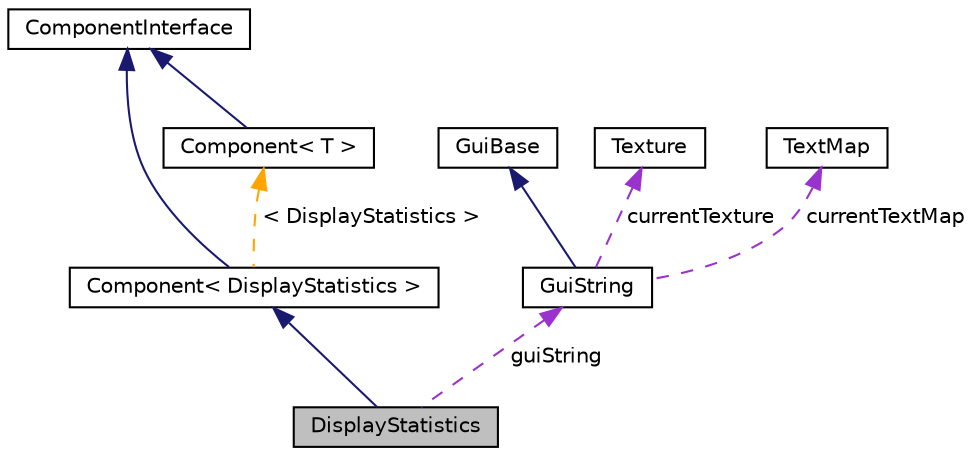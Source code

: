 digraph "DisplayStatistics"
{
 // INTERACTIVE_SVG=YES
 // LATEX_PDF_SIZE
  edge [fontname="Helvetica",fontsize="10",labelfontname="Helvetica",labelfontsize="10"];
  node [fontname="Helvetica",fontsize="10",shape=record];
  Node1 [label="DisplayStatistics",height=0.2,width=0.4,color="black", fillcolor="grey75", style="filled", fontcolor="black",tooltip=" "];
  Node2 -> Node1 [dir="back",color="midnightblue",fontsize="10",style="solid",fontname="Helvetica"];
  Node2 [label="Component\< DisplayStatistics \>",height=0.2,width=0.4,color="black", fillcolor="white", style="filled",URL="$d2/d00/class_component.html",tooltip=" "];
  Node3 -> Node2 [dir="back",color="midnightblue",fontsize="10",style="solid",fontname="Helvetica"];
  Node3 [label="ComponentInterface",height=0.2,width=0.4,color="black", fillcolor="white", style="filled",URL="$d5/d79/class_component_interface.html",tooltip=" "];
  Node4 -> Node2 [dir="back",color="orange",fontsize="10",style="dashed",label=" \< DisplayStatistics \>" ,fontname="Helvetica"];
  Node4 [label="Component\< T \>",height=0.2,width=0.4,color="black", fillcolor="white", style="filled",URL="$d2/d00/class_component.html",tooltip=" "];
  Node3 -> Node4 [dir="back",color="midnightblue",fontsize="10",style="solid",fontname="Helvetica"];
  Node5 -> Node1 [dir="back",color="darkorchid3",fontsize="10",style="dashed",label=" guiString" ,fontname="Helvetica"];
  Node5 [label="GuiString",height=0.2,width=0.4,color="black", fillcolor="white", style="filled",URL="$dd/df5/class_gui_string.html",tooltip=" "];
  Node6 -> Node5 [dir="back",color="midnightblue",fontsize="10",style="solid",fontname="Helvetica"];
  Node6 [label="GuiBase",height=0.2,width=0.4,color="black", fillcolor="white", style="filled",URL="$d1/d39/class_gui_base.html",tooltip=" "];
  Node7 -> Node5 [dir="back",color="darkorchid3",fontsize="10",style="dashed",label=" currentTexture" ,fontname="Helvetica"];
  Node7 [label="Texture",height=0.2,width=0.4,color="black", fillcolor="white", style="filled",URL="$d2/d7f/class_texture.html",tooltip=" "];
  Node8 -> Node5 [dir="back",color="darkorchid3",fontsize="10",style="dashed",label=" currentTextMap" ,fontname="Helvetica"];
  Node8 [label="TextMap",height=0.2,width=0.4,color="black", fillcolor="white", style="filled",URL="$db/d74/class_text_map.html",tooltip=" "];
}
